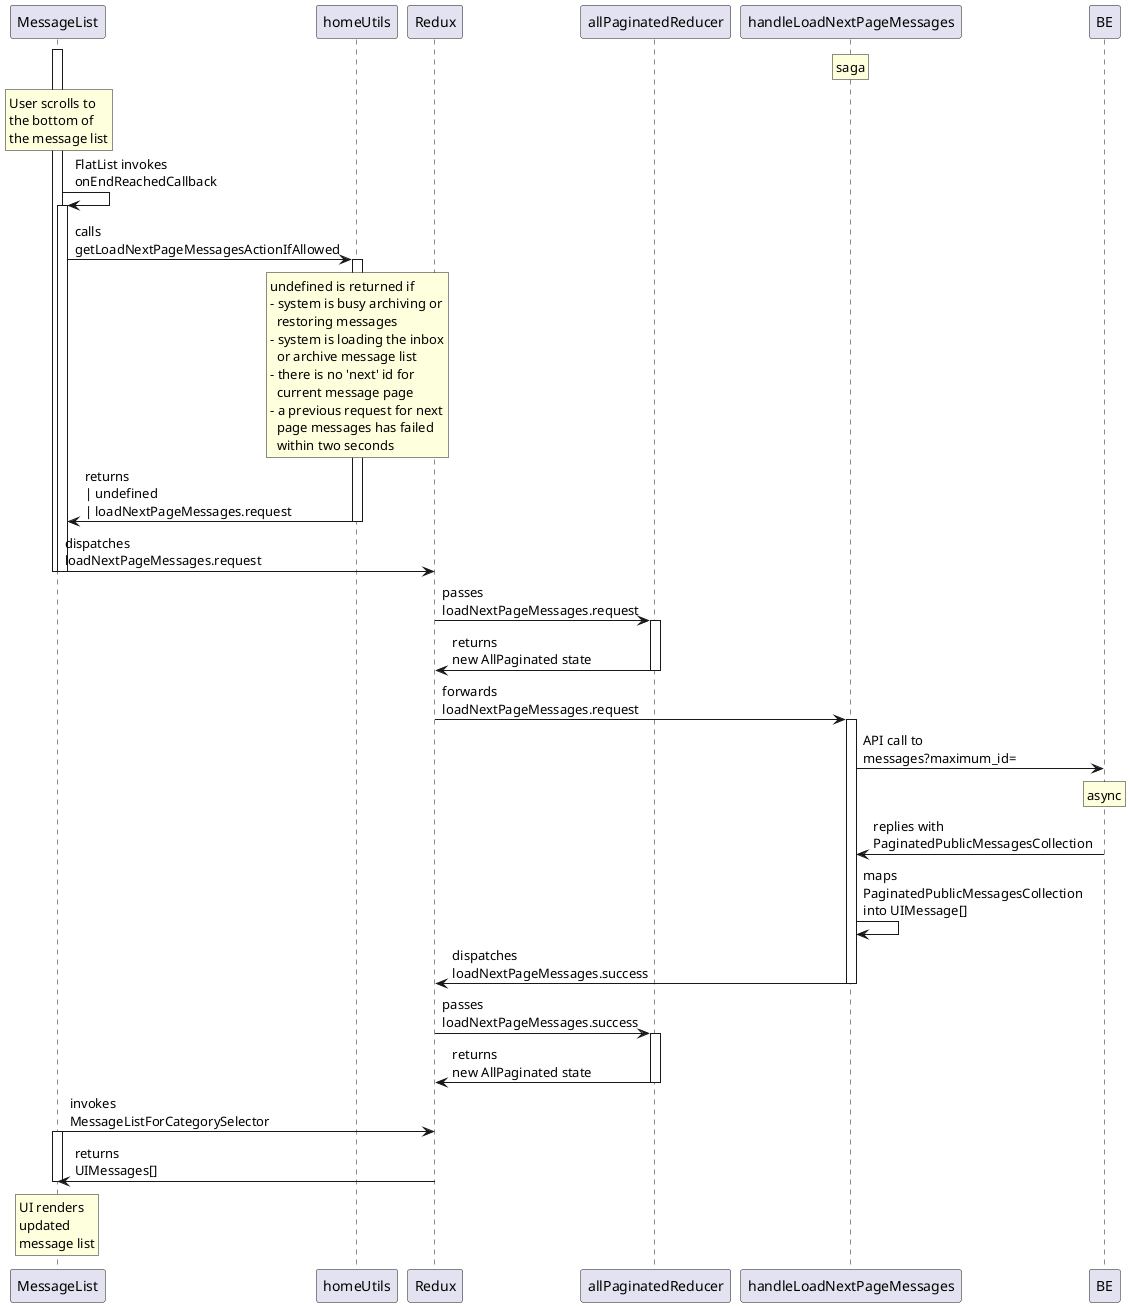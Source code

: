@startuml
participant MessageList
participant homeUtils
participant Redux
participant allPaginatedReducer
participant handleLoadNextPageMessages
rnote over handleLoadNextPageMessages
 saga
endrnote

activate MessageList
rnote over MessageList
User scrolls to
the bottom of
the message list
endrnote
MessageList -> MessageList : FlatList invokes\nonEndReachedCallback
activate MessageList

MessageList -> homeUtils : calls\ngetLoadNextPageMessagesActionIfAllowed
activate homeUtils
rnote over homeUtils
undefined is returned if
- system is busy archiving or
  restoring messages
- system is loading the inbox
  or archive message list
- there is no 'next' id for
  current message page
- a previous request for next
  page messages has failed
  within two seconds
endrnote
homeUtils -> MessageList : returns\n| undefined\n| loadNextPageMessages.request
deactivate homeUtils

MessageList -> Redux : dispatches\nloadNextPageMessages.request
deactivate MessageList
deactivate MessageList

Redux -> allPaginatedReducer ++ : passes\nloadNextPageMessages.request
allPaginatedReducer -> Redux --: returns\nnew AllPaginated state

Redux -> handleLoadNextPageMessages ++ : forwards\nloadNextPageMessages.request

handleLoadNextPageMessages  -> BE : API call to\nmessages?maximum_id=
rnote over BE
async
endrnote
BE ->handleLoadNextPageMessages : replies with\nPaginatedPublicMessagesCollection

handleLoadNextPageMessages -> handleLoadNextPageMessages : maps\nPaginatedPublicMessagesCollection\ninto UIMessage[]

handleLoadNextPageMessages -> Redux -- : dispatches\nloadNextPageMessages.success

Redux -> allPaginatedReducer ++ : passes\nloadNextPageMessages.success
allPaginatedReducer -> Redux -- : returns\nnew AllPaginated state

MessageList -> Redux: invokes\nMessageListForCategorySelector
activate MessageList
Redux -> MessageList : returns\nUIMessages[]
deactivate MessageList
rnote over MessageList
UI renders
updated
message list
endrnote

@enduml
